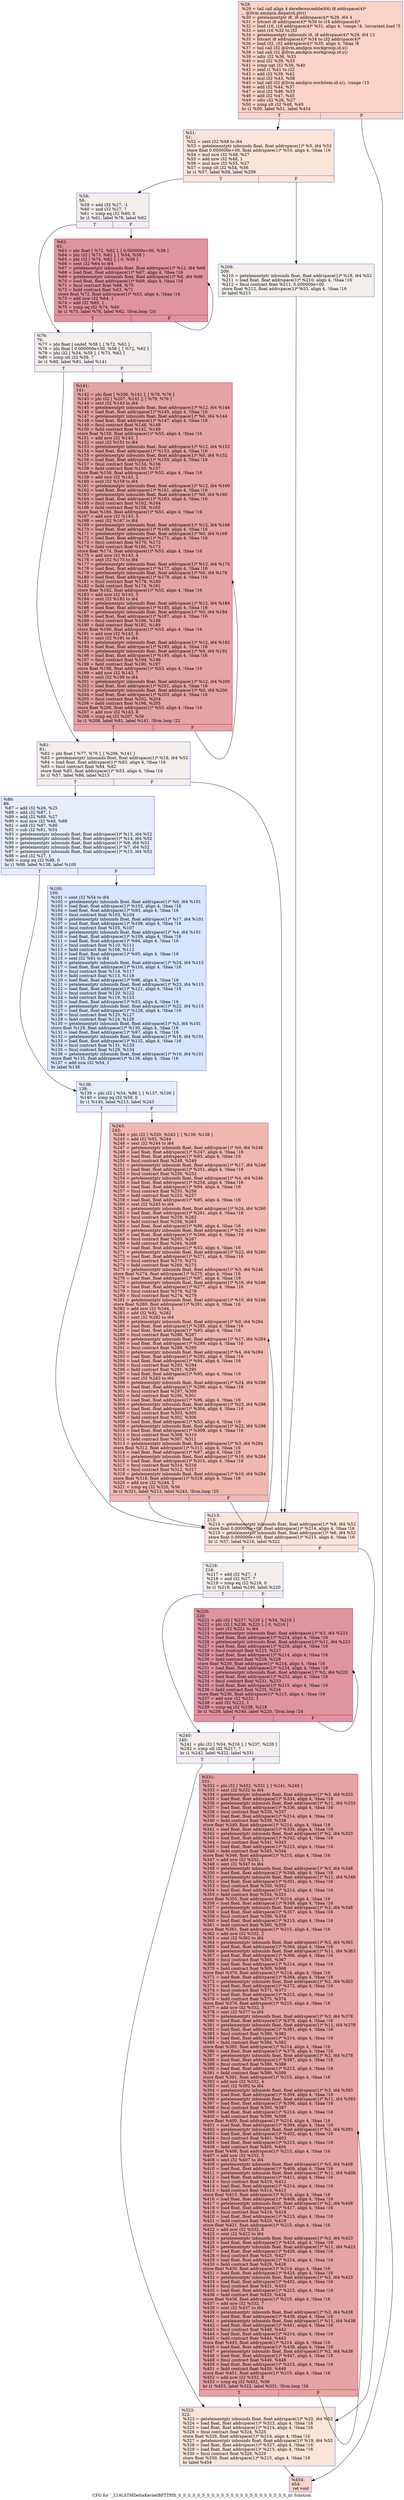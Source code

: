 digraph "CFG for '_Z19LSTMDeltaKernelBPTTPfS_S_S_S_S_S_S_S_S_S_S_S_S_S_S_S_S_S_S_S_S_S_S_S_iii' function" {
	label="CFG for '_Z19LSTMDeltaKernelBPTTPfS_S_S_S_S_S_S_S_S_S_S_S_S_S_S_S_S_S_S_S_S_S_S_S_iii' function";

	Node0x61439a0 [shape=record,color="#3d50c3ff", style=filled, fillcolor="#f59c7d70",label="{%28:\l  %29 = tail call align 4 dereferenceable(64) i8 addrspace(4)*\l... @llvm.amdgcn.dispatch.ptr()\l  %30 = getelementptr i8, i8 addrspace(4)* %29, i64 4\l  %31 = bitcast i8 addrspace(4)* %30 to i16 addrspace(4)*\l  %32 = load i16, i16 addrspace(4)* %31, align 4, !range !4, !invariant.load !5\l  %33 = zext i16 %32 to i32\l  %34 = getelementptr inbounds i8, i8 addrspace(4)* %29, i64 12\l  %35 = bitcast i8 addrspace(4)* %34 to i32 addrspace(4)*\l  %36 = load i32, i32 addrspace(4)* %35, align 4, !tbaa !6\l  %37 = tail call i32 @llvm.amdgcn.workgroup.id.x()\l  %38 = tail call i32 @llvm.amdgcn.workgroup.id.y()\l  %39 = udiv i32 %36, %33\l  %40 = mul i32 %39, %33\l  %41 = icmp ugt i32 %36, %40\l  %42 = zext i1 %41 to i32\l  %43 = add i32 %39, %42\l  %44 = mul i32 %43, %38\l  %45 = tail call i32 @llvm.amdgcn.workitem.id.x(), !range !15\l  %46 = add i32 %44, %37\l  %47 = mul i32 %46, %33\l  %48 = add i32 %47, %45\l  %49 = sdiv i32 %26, %27\l  %50 = icmp slt i32 %48, %49\l  br i1 %50, label %51, label %454\l|{<s0>T|<s1>F}}"];
	Node0x61439a0:s0 -> Node0x61472b0;
	Node0x61439a0:s1 -> Node0x6147340;
	Node0x61472b0 [shape=record,color="#3d50c3ff", style=filled, fillcolor="#f5c1a970",label="{%51:\l51:                                               \l  %52 = sext i32 %48 to i64\l  %53 = getelementptr inbounds float, float addrspace(1)* %5, i64 %52\l  store float 0.000000e+00, float addrspace(1)* %53, align 4, !tbaa !16\l  %54 = mul nsw i32 %48, %27\l  %55 = add nsw i32 %48, 1\l  %56 = mul nsw i32 %55, %27\l  %57 = icmp slt i32 %54, %56\l  br i1 %57, label %58, label %209\l|{<s0>T|<s1>F}}"];
	Node0x61472b0:s0 -> Node0x61483b0;
	Node0x61472b0:s1 -> Node0x6148440;
	Node0x61483b0 [shape=record,color="#3d50c3ff", style=filled, fillcolor="#e5d8d170",label="{%58:\l58:                                               \l  %59 = add i32 %27, -1\l  %60 = and i32 %27, 7\l  %61 = icmp eq i32 %60, 0\l  br i1 %61, label %76, label %62\l|{<s0>T|<s1>F}}"];
	Node0x61483b0:s0 -> Node0x61487c0;
	Node0x61483b0:s1 -> Node0x6148810;
	Node0x6148810 [shape=record,color="#b70d28ff", style=filled, fillcolor="#b70d2870",label="{%62:\l62:                                               \l  %63 = phi float [ %72, %62 ], [ 0.000000e+00, %58 ]\l  %64 = phi i32 [ %73, %62 ], [ %54, %58 ]\l  %65 = phi i32 [ %74, %62 ], [ 0, %58 ]\l  %66 = sext i32 %64 to i64\l  %67 = getelementptr inbounds float, float addrspace(1)* %12, i64 %66\l  %68 = load float, float addrspace(1)* %67, align 4, !tbaa !16\l  %69 = getelementptr inbounds float, float addrspace(1)* %0, i64 %66\l  %70 = load float, float addrspace(1)* %69, align 4, !tbaa !16\l  %71 = fmul contract float %68, %70\l  %72 = fadd contract float %63, %71\l  store float %72, float addrspace(1)* %53, align 4, !tbaa !16\l  %73 = add nsw i32 %64, 1\l  %74 = add i32 %65, 1\l  %75 = icmp eq i32 %74, %60\l  br i1 %75, label %76, label %62, !llvm.loop !20\l|{<s0>T|<s1>F}}"];
	Node0x6148810:s0 -> Node0x61487c0;
	Node0x6148810:s1 -> Node0x6148810;
	Node0x61487c0 [shape=record,color="#3d50c3ff", style=filled, fillcolor="#e5d8d170",label="{%76:\l76:                                               \l  %77 = phi float [ undef, %58 ], [ %72, %62 ]\l  %78 = phi float [ 0.000000e+00, %58 ], [ %72, %62 ]\l  %79 = phi i32 [ %54, %58 ], [ %73, %62 ]\l  %80 = icmp ult i32 %59, 7\l  br i1 %80, label %81, label %141\l|{<s0>T|<s1>F}}"];
	Node0x61487c0:s0 -> Node0x614a290;
	Node0x61487c0:s1 -> Node0x614a2e0;
	Node0x614a290 [shape=record,color="#3d50c3ff", style=filled, fillcolor="#e5d8d170",label="{%81:\l81:                                               \l  %82 = phi float [ %77, %76 ], [ %206, %141 ]\l  %83 = getelementptr inbounds float, float addrspace(1)* %18, i64 %52\l  %84 = load float, float addrspace(1)* %83, align 4, !tbaa !16\l  %85 = fmul contract float %84, %82\l  store float %85, float addrspace(1)* %53, align 4, !tbaa !16\l  br i1 %57, label %86, label %213\l|{<s0>T|<s1>F}}"];
	Node0x614a290:s0 -> Node0x614a700;
	Node0x614a290:s1 -> Node0x614a790;
	Node0x614a700 [shape=record,color="#3d50c3ff", style=filled, fillcolor="#c7d7f070",label="{%86:\l86:                                               \l  %87 = add i32 %26, %25\l  %88 = add i32 %87, 1\l  %89 = add i32 %88, %27\l  %90 = mul nsw i32 %48, %89\l  %91 = add i32 %87, %90\l  %92 = sub i32 %91, %54\l  %93 = getelementptr inbounds float, float addrspace(1)* %13, i64 %52\l  %94 = getelementptr inbounds float, float addrspace(1)* %14, i64 %52\l  %95 = getelementptr inbounds float, float addrspace(1)* %9, i64 %52\l  %96 = getelementptr inbounds float, float addrspace(1)* %7, i64 %52\l  %97 = getelementptr inbounds float, float addrspace(1)* %15, i64 %52\l  %98 = and i32 %27, 1\l  %99 = icmp eq i32 %98, 0\l  br i1 %99, label %138, label %100\l|{<s0>T|<s1>F}}"];
	Node0x614a700:s0 -> Node0x614b070;
	Node0x614a700:s1 -> Node0x614b0c0;
	Node0x614b0c0 [shape=record,color="#3d50c3ff", style=filled, fillcolor="#a7c5fe70",label="{%100:\l100:                                              \l  %101 = sext i32 %54 to i64\l  %102 = getelementptr inbounds float, float addrspace(1)* %0, i64 %101\l  %103 = load float, float addrspace(1)* %102, align 4, !tbaa !16\l  %104 = load float, float addrspace(1)* %93, align 4, !tbaa !16\l  %105 = fmul contract float %103, %104\l  %106 = getelementptr inbounds float, float addrspace(1)* %17, i64 %101\l  %107 = load float, float addrspace(1)* %106, align 4, !tbaa !16\l  %108 = fmul contract float %105, %107\l  %109 = getelementptr inbounds float, float addrspace(1)* %4, i64 %101\l  %110 = load float, float addrspace(1)* %109, align 4, !tbaa !16\l  %111 = load float, float addrspace(1)* %94, align 4, !tbaa !16\l  %112 = fmul contract float %110, %111\l  %113 = fadd contract float %108, %112\l  %114 = load float, float addrspace(1)* %95, align 4, !tbaa !16\l  %115 = sext i32 %91 to i64\l  %116 = getelementptr inbounds float, float addrspace(1)* %24, i64 %115\l  %117 = load float, float addrspace(1)* %116, align 4, !tbaa !16\l  %118 = fmul contract float %114, %117\l  %119 = fadd contract float %113, %118\l  %120 = load float, float addrspace(1)* %96, align 4, !tbaa !16\l  %121 = getelementptr inbounds float, float addrspace(1)* %23, i64 %115\l  %122 = load float, float addrspace(1)* %121, align 4, !tbaa !16\l  %123 = fmul contract float %120, %122\l  %124 = fadd contract float %119, %123\l  %125 = load float, float addrspace(1)* %53, align 4, !tbaa !16\l  %126 = getelementptr inbounds float, float addrspace(1)* %22, i64 %115\l  %127 = load float, float addrspace(1)* %126, align 4, !tbaa !16\l  %128 = fmul contract float %125, %127\l  %129 = fadd contract float %124, %128\l  %130 = getelementptr inbounds float, float addrspace(1)* %3, i64 %101\l  store float %129, float addrspace(1)* %130, align 4, !tbaa !16\l  %131 = load float, float addrspace(1)* %97, align 4, !tbaa !16\l  %132 = getelementptr inbounds float, float addrspace(1)* %16, i64 %101\l  %133 = load float, float addrspace(1)* %132, align 4, !tbaa !16\l  %134 = fmul contract float %131, %133\l  %135 = fmul contract float %129, %134\l  %136 = getelementptr inbounds float, float addrspace(1)* %10, i64 %101\l  store float %135, float addrspace(1)* %136, align 4, !tbaa !16\l  %137 = add nsw i32 %54, 1\l  br label %138\l}"];
	Node0x614b0c0 -> Node0x614b070;
	Node0x614b070 [shape=record,color="#3d50c3ff", style=filled, fillcolor="#c7d7f070",label="{%138:\l138:                                              \l  %139 = phi i32 [ %54, %86 ], [ %137, %100 ]\l  %140 = icmp eq i32 %59, 0\l  br i1 %140, label %213, label %243\l|{<s0>T|<s1>F}}"];
	Node0x614b070:s0 -> Node0x614a790;
	Node0x614b070:s1 -> Node0x614cc90;
	Node0x614a2e0 [shape=record,color="#b70d28ff", style=filled, fillcolor="#c32e3170",label="{%141:\l141:                                              \l  %142 = phi float [ %206, %141 ], [ %78, %76 ]\l  %143 = phi i32 [ %207, %141 ], [ %79, %76 ]\l  %144 = sext i32 %143 to i64\l  %145 = getelementptr inbounds float, float addrspace(1)* %12, i64 %144\l  %146 = load float, float addrspace(1)* %145, align 4, !tbaa !16\l  %147 = getelementptr inbounds float, float addrspace(1)* %0, i64 %144\l  %148 = load float, float addrspace(1)* %147, align 4, !tbaa !16\l  %149 = fmul contract float %146, %148\l  %150 = fadd contract float %142, %149\l  store float %150, float addrspace(1)* %53, align 4, !tbaa !16\l  %151 = add nsw i32 %143, 1\l  %152 = sext i32 %151 to i64\l  %153 = getelementptr inbounds float, float addrspace(1)* %12, i64 %152\l  %154 = load float, float addrspace(1)* %153, align 4, !tbaa !16\l  %155 = getelementptr inbounds float, float addrspace(1)* %0, i64 %152\l  %156 = load float, float addrspace(1)* %155, align 4, !tbaa !16\l  %157 = fmul contract float %154, %156\l  %158 = fadd contract float %150, %157\l  store float %158, float addrspace(1)* %53, align 4, !tbaa !16\l  %159 = add nsw i32 %143, 2\l  %160 = sext i32 %159 to i64\l  %161 = getelementptr inbounds float, float addrspace(1)* %12, i64 %160\l  %162 = load float, float addrspace(1)* %161, align 4, !tbaa !16\l  %163 = getelementptr inbounds float, float addrspace(1)* %0, i64 %160\l  %164 = load float, float addrspace(1)* %163, align 4, !tbaa !16\l  %165 = fmul contract float %162, %164\l  %166 = fadd contract float %158, %165\l  store float %166, float addrspace(1)* %53, align 4, !tbaa !16\l  %167 = add nsw i32 %143, 3\l  %168 = sext i32 %167 to i64\l  %169 = getelementptr inbounds float, float addrspace(1)* %12, i64 %168\l  %170 = load float, float addrspace(1)* %169, align 4, !tbaa !16\l  %171 = getelementptr inbounds float, float addrspace(1)* %0, i64 %168\l  %172 = load float, float addrspace(1)* %171, align 4, !tbaa !16\l  %173 = fmul contract float %170, %172\l  %174 = fadd contract float %166, %173\l  store float %174, float addrspace(1)* %53, align 4, !tbaa !16\l  %175 = add nsw i32 %143, 4\l  %176 = sext i32 %175 to i64\l  %177 = getelementptr inbounds float, float addrspace(1)* %12, i64 %176\l  %178 = load float, float addrspace(1)* %177, align 4, !tbaa !16\l  %179 = getelementptr inbounds float, float addrspace(1)* %0, i64 %176\l  %180 = load float, float addrspace(1)* %179, align 4, !tbaa !16\l  %181 = fmul contract float %178, %180\l  %182 = fadd contract float %174, %181\l  store float %182, float addrspace(1)* %53, align 4, !tbaa !16\l  %183 = add nsw i32 %143, 5\l  %184 = sext i32 %183 to i64\l  %185 = getelementptr inbounds float, float addrspace(1)* %12, i64 %184\l  %186 = load float, float addrspace(1)* %185, align 4, !tbaa !16\l  %187 = getelementptr inbounds float, float addrspace(1)* %0, i64 %184\l  %188 = load float, float addrspace(1)* %187, align 4, !tbaa !16\l  %189 = fmul contract float %186, %188\l  %190 = fadd contract float %182, %189\l  store float %190, float addrspace(1)* %53, align 4, !tbaa !16\l  %191 = add nsw i32 %143, 6\l  %192 = sext i32 %191 to i64\l  %193 = getelementptr inbounds float, float addrspace(1)* %12, i64 %192\l  %194 = load float, float addrspace(1)* %193, align 4, !tbaa !16\l  %195 = getelementptr inbounds float, float addrspace(1)* %0, i64 %192\l  %196 = load float, float addrspace(1)* %195, align 4, !tbaa !16\l  %197 = fmul contract float %194, %196\l  %198 = fadd contract float %190, %197\l  store float %198, float addrspace(1)* %53, align 4, !tbaa !16\l  %199 = add nsw i32 %143, 7\l  %200 = sext i32 %199 to i64\l  %201 = getelementptr inbounds float, float addrspace(1)* %12, i64 %200\l  %202 = load float, float addrspace(1)* %201, align 4, !tbaa !16\l  %203 = getelementptr inbounds float, float addrspace(1)* %0, i64 %200\l  %204 = load float, float addrspace(1)* %203, align 4, !tbaa !16\l  %205 = fmul contract float %202, %204\l  %206 = fadd contract float %198, %205\l  store float %206, float addrspace(1)* %53, align 4, !tbaa !16\l  %207 = add nsw i32 %143, 8\l  %208 = icmp eq i32 %207, %56\l  br i1 %208, label %81, label %141, !llvm.loop !22\l|{<s0>T|<s1>F}}"];
	Node0x614a2e0:s0 -> Node0x614a290;
	Node0x614a2e0:s1 -> Node0x614a2e0;
	Node0x6148440 [shape=record,color="#3d50c3ff", style=filled, fillcolor="#e5d8d170",label="{%209:\l209:                                              \l  %210 = getelementptr inbounds float, float addrspace(1)* %18, i64 %52\l  %211 = load float, float addrspace(1)* %210, align 4, !tbaa !16\l  %212 = fmul contract float %211, 0.000000e+00\l  store float %212, float addrspace(1)* %53, align 4, !tbaa !16\l  br label %213\l}"];
	Node0x6148440 -> Node0x614a790;
	Node0x614a790 [shape=record,color="#3d50c3ff", style=filled, fillcolor="#f5c1a970",label="{%213:\l213:                                              \l  %214 = getelementptr inbounds float, float addrspace(1)* %8, i64 %52\l  store float 0.000000e+00, float addrspace(1)* %214, align 4, !tbaa !16\l  %215 = getelementptr inbounds float, float addrspace(1)* %6, i64 %52\l  store float 0.000000e+00, float addrspace(1)* %215, align 4, !tbaa !16\l  br i1 %57, label %216, label %322\l|{<s0>T|<s1>F}}"];
	Node0x614a790:s0 -> Node0x6145e80;
	Node0x614a790:s1 -> Node0x6145ed0;
	Node0x6145e80 [shape=record,color="#3d50c3ff", style=filled, fillcolor="#e5d8d170",label="{%216:\l216:                                              \l  %217 = add i32 %27, -1\l  %218 = and i32 %27, 7\l  %219 = icmp eq i32 %218, 0\l  br i1 %219, label %240, label %220\l|{<s0>T|<s1>F}}"];
	Node0x6145e80:s0 -> Node0x6149260;
	Node0x6145e80:s1 -> Node0x61492b0;
	Node0x61492b0 [shape=record,color="#b70d28ff", style=filled, fillcolor="#b70d2870",label="{%220:\l220:                                              \l  %221 = phi i32 [ %237, %220 ], [ %54, %216 ]\l  %222 = phi i32 [ %238, %220 ], [ 0, %216 ]\l  %223 = sext i32 %221 to i64\l  %224 = getelementptr inbounds float, float addrspace(1)* %3, i64 %223\l  %225 = load float, float addrspace(1)* %224, align 4, !tbaa !16\l  %226 = getelementptr inbounds float, float addrspace(1)* %11, i64 %223\l  %227 = load float, float addrspace(1)* %226, align 4, !tbaa !16\l  %228 = fmul contract float %225, %227\l  %229 = load float, float addrspace(1)* %214, align 4, !tbaa !16\l  %230 = fadd contract float %229, %228\l  store float %230, float addrspace(1)* %214, align 4, !tbaa !16\l  %231 = load float, float addrspace(1)* %224, align 4, !tbaa !16\l  %232 = getelementptr inbounds float, float addrspace(1)* %2, i64 %223\l  %233 = load float, float addrspace(1)* %232, align 4, !tbaa !16\l  %234 = fmul contract float %231, %233\l  %235 = load float, float addrspace(1)* %215, align 4, !tbaa !16\l  %236 = fadd contract float %235, %234\l  store float %236, float addrspace(1)* %215, align 4, !tbaa !16\l  %237 = add nsw i32 %221, 1\l  %238 = add i32 %222, 1\l  %239 = icmp eq i32 %238, %218\l  br i1 %239, label %240, label %220, !llvm.loop !24\l|{<s0>T|<s1>F}}"];
	Node0x61492b0:s0 -> Node0x6149260;
	Node0x61492b0:s1 -> Node0x61492b0;
	Node0x6149260 [shape=record,color="#3d50c3ff", style=filled, fillcolor="#e5d8d170",label="{%240:\l240:                                              \l  %241 = phi i32 [ %54, %216 ], [ %237, %220 ]\l  %242 = icmp ult i32 %217, 7\l  br i1 %242, label %322, label %331\l|{<s0>T|<s1>F}}"];
	Node0x6149260:s0 -> Node0x6145ed0;
	Node0x6149260:s1 -> Node0x6151fe0;
	Node0x614cc90 [shape=record,color="#3d50c3ff", style=filled, fillcolor="#dc5d4a70",label="{%243:\l243:                                              \l  %244 = phi i32 [ %320, %243 ], [ %139, %138 ]\l  %245 = add i32 %92, %244\l  %246 = sext i32 %244 to i64\l  %247 = getelementptr inbounds float, float addrspace(1)* %0, i64 %246\l  %248 = load float, float addrspace(1)* %247, align 4, !tbaa !16\l  %249 = load float, float addrspace(1)* %93, align 4, !tbaa !16\l  %250 = fmul contract float %248, %249\l  %251 = getelementptr inbounds float, float addrspace(1)* %17, i64 %246\l  %252 = load float, float addrspace(1)* %251, align 4, !tbaa !16\l  %253 = fmul contract float %250, %252\l  %254 = getelementptr inbounds float, float addrspace(1)* %4, i64 %246\l  %255 = load float, float addrspace(1)* %254, align 4, !tbaa !16\l  %256 = load float, float addrspace(1)* %94, align 4, !tbaa !16\l  %257 = fmul contract float %255, %256\l  %258 = fadd contract float %253, %257\l  %259 = load float, float addrspace(1)* %95, align 4, !tbaa !16\l  %260 = sext i32 %245 to i64\l  %261 = getelementptr inbounds float, float addrspace(1)* %24, i64 %260\l  %262 = load float, float addrspace(1)* %261, align 4, !tbaa !16\l  %263 = fmul contract float %259, %262\l  %264 = fadd contract float %258, %263\l  %265 = load float, float addrspace(1)* %96, align 4, !tbaa !16\l  %266 = getelementptr inbounds float, float addrspace(1)* %23, i64 %260\l  %267 = load float, float addrspace(1)* %266, align 4, !tbaa !16\l  %268 = fmul contract float %265, %267\l  %269 = fadd contract float %264, %268\l  %270 = load float, float addrspace(1)* %53, align 4, !tbaa !16\l  %271 = getelementptr inbounds float, float addrspace(1)* %22, i64 %260\l  %272 = load float, float addrspace(1)* %271, align 4, !tbaa !16\l  %273 = fmul contract float %270, %272\l  %274 = fadd contract float %269, %273\l  %275 = getelementptr inbounds float, float addrspace(1)* %3, i64 %246\l  store float %274, float addrspace(1)* %275, align 4, !tbaa !16\l  %276 = load float, float addrspace(1)* %97, align 4, !tbaa !16\l  %277 = getelementptr inbounds float, float addrspace(1)* %16, i64 %246\l  %278 = load float, float addrspace(1)* %277, align 4, !tbaa !16\l  %279 = fmul contract float %276, %278\l  %280 = fmul contract float %274, %279\l  %281 = getelementptr inbounds float, float addrspace(1)* %10, i64 %246\l  store float %280, float addrspace(1)* %281, align 4, !tbaa !16\l  %282 = add nsw i32 %244, 1\l  %283 = add i32 %92, %282\l  %284 = sext i32 %282 to i64\l  %285 = getelementptr inbounds float, float addrspace(1)* %0, i64 %284\l  %286 = load float, float addrspace(1)* %285, align 4, !tbaa !16\l  %287 = load float, float addrspace(1)* %93, align 4, !tbaa !16\l  %288 = fmul contract float %286, %287\l  %289 = getelementptr inbounds float, float addrspace(1)* %17, i64 %284\l  %290 = load float, float addrspace(1)* %289, align 4, !tbaa !16\l  %291 = fmul contract float %288, %290\l  %292 = getelementptr inbounds float, float addrspace(1)* %4, i64 %284\l  %293 = load float, float addrspace(1)* %292, align 4, !tbaa !16\l  %294 = load float, float addrspace(1)* %94, align 4, !tbaa !16\l  %295 = fmul contract float %293, %294\l  %296 = fadd contract float %291, %295\l  %297 = load float, float addrspace(1)* %95, align 4, !tbaa !16\l  %298 = sext i32 %283 to i64\l  %299 = getelementptr inbounds float, float addrspace(1)* %24, i64 %298\l  %300 = load float, float addrspace(1)* %299, align 4, !tbaa !16\l  %301 = fmul contract float %297, %300\l  %302 = fadd contract float %296, %301\l  %303 = load float, float addrspace(1)* %96, align 4, !tbaa !16\l  %304 = getelementptr inbounds float, float addrspace(1)* %23, i64 %298\l  %305 = load float, float addrspace(1)* %304, align 4, !tbaa !16\l  %306 = fmul contract float %303, %305\l  %307 = fadd contract float %302, %306\l  %308 = load float, float addrspace(1)* %53, align 4, !tbaa !16\l  %309 = getelementptr inbounds float, float addrspace(1)* %22, i64 %298\l  %310 = load float, float addrspace(1)* %309, align 4, !tbaa !16\l  %311 = fmul contract float %308, %310\l  %312 = fadd contract float %307, %311\l  %313 = getelementptr inbounds float, float addrspace(1)* %3, i64 %284\l  store float %312, float addrspace(1)* %313, align 4, !tbaa !16\l  %314 = load float, float addrspace(1)* %97, align 4, !tbaa !16\l  %315 = getelementptr inbounds float, float addrspace(1)* %16, i64 %284\l  %316 = load float, float addrspace(1)* %315, align 4, !tbaa !16\l  %317 = fmul contract float %314, %316\l  %318 = fmul contract float %312, %317\l  %319 = getelementptr inbounds float, float addrspace(1)* %10, i64 %284\l  store float %318, float addrspace(1)* %319, align 4, !tbaa !16\l  %320 = add nsw i32 %244, 2\l  %321 = icmp eq i32 %320, %56\l  br i1 %321, label %213, label %243, !llvm.loop !25\l|{<s0>T|<s1>F}}"];
	Node0x614cc90:s0 -> Node0x614a790;
	Node0x614cc90:s1 -> Node0x614cc90;
	Node0x6145ed0 [shape=record,color="#3d50c3ff", style=filled, fillcolor="#f5c1a970",label="{%322:\l322:                                              \l  %323 = getelementptr inbounds float, float addrspace(1)* %20, i64 %52\l  %324 = load float, float addrspace(1)* %323, align 4, !tbaa !16\l  %325 = load float, float addrspace(1)* %214, align 4, !tbaa !16\l  %326 = fmul contract float %324, %325\l  store float %326, float addrspace(1)* %214, align 4, !tbaa !16\l  %327 = getelementptr inbounds float, float addrspace(1)* %19, i64 %52\l  %328 = load float, float addrspace(1)* %327, align 4, !tbaa !16\l  %329 = load float, float addrspace(1)* %215, align 4, !tbaa !16\l  %330 = fmul contract float %328, %329\l  store float %330, float addrspace(1)* %215, align 4, !tbaa !16\l  br label %454\l}"];
	Node0x6145ed0 -> Node0x6147340;
	Node0x6151fe0 [shape=record,color="#b70d28ff", style=filled, fillcolor="#c32e3170",label="{%331:\l331:                                              \l  %332 = phi i32 [ %452, %331 ], [ %241, %240 ]\l  %333 = sext i32 %332 to i64\l  %334 = getelementptr inbounds float, float addrspace(1)* %3, i64 %333\l  %335 = load float, float addrspace(1)* %334, align 4, !tbaa !16\l  %336 = getelementptr inbounds float, float addrspace(1)* %11, i64 %333\l  %337 = load float, float addrspace(1)* %336, align 4, !tbaa !16\l  %338 = fmul contract float %335, %337\l  %339 = load float, float addrspace(1)* %214, align 4, !tbaa !16\l  %340 = fadd contract float %339, %338\l  store float %340, float addrspace(1)* %214, align 4, !tbaa !16\l  %341 = load float, float addrspace(1)* %334, align 4, !tbaa !16\l  %342 = getelementptr inbounds float, float addrspace(1)* %2, i64 %333\l  %343 = load float, float addrspace(1)* %342, align 4, !tbaa !16\l  %344 = fmul contract float %341, %343\l  %345 = load float, float addrspace(1)* %215, align 4, !tbaa !16\l  %346 = fadd contract float %345, %344\l  store float %346, float addrspace(1)* %215, align 4, !tbaa !16\l  %347 = add nsw i32 %332, 1\l  %348 = sext i32 %347 to i64\l  %349 = getelementptr inbounds float, float addrspace(1)* %3, i64 %348\l  %350 = load float, float addrspace(1)* %349, align 4, !tbaa !16\l  %351 = getelementptr inbounds float, float addrspace(1)* %11, i64 %348\l  %352 = load float, float addrspace(1)* %351, align 4, !tbaa !16\l  %353 = fmul contract float %350, %352\l  %354 = load float, float addrspace(1)* %214, align 4, !tbaa !16\l  %355 = fadd contract float %354, %353\l  store float %355, float addrspace(1)* %214, align 4, !tbaa !16\l  %356 = load float, float addrspace(1)* %349, align 4, !tbaa !16\l  %357 = getelementptr inbounds float, float addrspace(1)* %2, i64 %348\l  %358 = load float, float addrspace(1)* %357, align 4, !tbaa !16\l  %359 = fmul contract float %356, %358\l  %360 = load float, float addrspace(1)* %215, align 4, !tbaa !16\l  %361 = fadd contract float %360, %359\l  store float %361, float addrspace(1)* %215, align 4, !tbaa !16\l  %362 = add nsw i32 %332, 2\l  %363 = sext i32 %362 to i64\l  %364 = getelementptr inbounds float, float addrspace(1)* %3, i64 %363\l  %365 = load float, float addrspace(1)* %364, align 4, !tbaa !16\l  %366 = getelementptr inbounds float, float addrspace(1)* %11, i64 %363\l  %367 = load float, float addrspace(1)* %366, align 4, !tbaa !16\l  %368 = fmul contract float %365, %367\l  %369 = load float, float addrspace(1)* %214, align 4, !tbaa !16\l  %370 = fadd contract float %369, %368\l  store float %370, float addrspace(1)* %214, align 4, !tbaa !16\l  %371 = load float, float addrspace(1)* %364, align 4, !tbaa !16\l  %372 = getelementptr inbounds float, float addrspace(1)* %2, i64 %363\l  %373 = load float, float addrspace(1)* %372, align 4, !tbaa !16\l  %374 = fmul contract float %371, %373\l  %375 = load float, float addrspace(1)* %215, align 4, !tbaa !16\l  %376 = fadd contract float %375, %374\l  store float %376, float addrspace(1)* %215, align 4, !tbaa !16\l  %377 = add nsw i32 %332, 3\l  %378 = sext i32 %377 to i64\l  %379 = getelementptr inbounds float, float addrspace(1)* %3, i64 %378\l  %380 = load float, float addrspace(1)* %379, align 4, !tbaa !16\l  %381 = getelementptr inbounds float, float addrspace(1)* %11, i64 %378\l  %382 = load float, float addrspace(1)* %381, align 4, !tbaa !16\l  %383 = fmul contract float %380, %382\l  %384 = load float, float addrspace(1)* %214, align 4, !tbaa !16\l  %385 = fadd contract float %384, %383\l  store float %385, float addrspace(1)* %214, align 4, !tbaa !16\l  %386 = load float, float addrspace(1)* %379, align 4, !tbaa !16\l  %387 = getelementptr inbounds float, float addrspace(1)* %2, i64 %378\l  %388 = load float, float addrspace(1)* %387, align 4, !tbaa !16\l  %389 = fmul contract float %386, %388\l  %390 = load float, float addrspace(1)* %215, align 4, !tbaa !16\l  %391 = fadd contract float %390, %389\l  store float %391, float addrspace(1)* %215, align 4, !tbaa !16\l  %392 = add nsw i32 %332, 4\l  %393 = sext i32 %392 to i64\l  %394 = getelementptr inbounds float, float addrspace(1)* %3, i64 %393\l  %395 = load float, float addrspace(1)* %394, align 4, !tbaa !16\l  %396 = getelementptr inbounds float, float addrspace(1)* %11, i64 %393\l  %397 = load float, float addrspace(1)* %396, align 4, !tbaa !16\l  %398 = fmul contract float %395, %397\l  %399 = load float, float addrspace(1)* %214, align 4, !tbaa !16\l  %400 = fadd contract float %399, %398\l  store float %400, float addrspace(1)* %214, align 4, !tbaa !16\l  %401 = load float, float addrspace(1)* %394, align 4, !tbaa !16\l  %402 = getelementptr inbounds float, float addrspace(1)* %2, i64 %393\l  %403 = load float, float addrspace(1)* %402, align 4, !tbaa !16\l  %404 = fmul contract float %401, %403\l  %405 = load float, float addrspace(1)* %215, align 4, !tbaa !16\l  %406 = fadd contract float %405, %404\l  store float %406, float addrspace(1)* %215, align 4, !tbaa !16\l  %407 = add nsw i32 %332, 5\l  %408 = sext i32 %407 to i64\l  %409 = getelementptr inbounds float, float addrspace(1)* %3, i64 %408\l  %410 = load float, float addrspace(1)* %409, align 4, !tbaa !16\l  %411 = getelementptr inbounds float, float addrspace(1)* %11, i64 %408\l  %412 = load float, float addrspace(1)* %411, align 4, !tbaa !16\l  %413 = fmul contract float %410, %412\l  %414 = load float, float addrspace(1)* %214, align 4, !tbaa !16\l  %415 = fadd contract float %414, %413\l  store float %415, float addrspace(1)* %214, align 4, !tbaa !16\l  %416 = load float, float addrspace(1)* %409, align 4, !tbaa !16\l  %417 = getelementptr inbounds float, float addrspace(1)* %2, i64 %408\l  %418 = load float, float addrspace(1)* %417, align 4, !tbaa !16\l  %419 = fmul contract float %416, %418\l  %420 = load float, float addrspace(1)* %215, align 4, !tbaa !16\l  %421 = fadd contract float %420, %419\l  store float %421, float addrspace(1)* %215, align 4, !tbaa !16\l  %422 = add nsw i32 %332, 6\l  %423 = sext i32 %422 to i64\l  %424 = getelementptr inbounds float, float addrspace(1)* %3, i64 %423\l  %425 = load float, float addrspace(1)* %424, align 4, !tbaa !16\l  %426 = getelementptr inbounds float, float addrspace(1)* %11, i64 %423\l  %427 = load float, float addrspace(1)* %426, align 4, !tbaa !16\l  %428 = fmul contract float %425, %427\l  %429 = load float, float addrspace(1)* %214, align 4, !tbaa !16\l  %430 = fadd contract float %429, %428\l  store float %430, float addrspace(1)* %214, align 4, !tbaa !16\l  %431 = load float, float addrspace(1)* %424, align 4, !tbaa !16\l  %432 = getelementptr inbounds float, float addrspace(1)* %2, i64 %423\l  %433 = load float, float addrspace(1)* %432, align 4, !tbaa !16\l  %434 = fmul contract float %431, %433\l  %435 = load float, float addrspace(1)* %215, align 4, !tbaa !16\l  %436 = fadd contract float %435, %434\l  store float %436, float addrspace(1)* %215, align 4, !tbaa !16\l  %437 = add nsw i32 %332, 7\l  %438 = sext i32 %437 to i64\l  %439 = getelementptr inbounds float, float addrspace(1)* %3, i64 %438\l  %440 = load float, float addrspace(1)* %439, align 4, !tbaa !16\l  %441 = getelementptr inbounds float, float addrspace(1)* %11, i64 %438\l  %442 = load float, float addrspace(1)* %441, align 4, !tbaa !16\l  %443 = fmul contract float %440, %442\l  %444 = load float, float addrspace(1)* %214, align 4, !tbaa !16\l  %445 = fadd contract float %444, %443\l  store float %445, float addrspace(1)* %214, align 4, !tbaa !16\l  %446 = load float, float addrspace(1)* %439, align 4, !tbaa !16\l  %447 = getelementptr inbounds float, float addrspace(1)* %2, i64 %438\l  %448 = load float, float addrspace(1)* %447, align 4, !tbaa !16\l  %449 = fmul contract float %446, %448\l  %450 = load float, float addrspace(1)* %215, align 4, !tbaa !16\l  %451 = fadd contract float %450, %449\l  store float %451, float addrspace(1)* %215, align 4, !tbaa !16\l  %452 = add nsw i32 %332, 8\l  %453 = icmp eq i32 %452, %56\l  br i1 %453, label %322, label %331, !llvm.loop !26\l|{<s0>T|<s1>F}}"];
	Node0x6151fe0:s0 -> Node0x6145ed0;
	Node0x6151fe0:s1 -> Node0x6151fe0;
	Node0x6147340 [shape=record,color="#3d50c3ff", style=filled, fillcolor="#f59c7d70",label="{%454:\l454:                                              \l  ret void\l}"];
}
